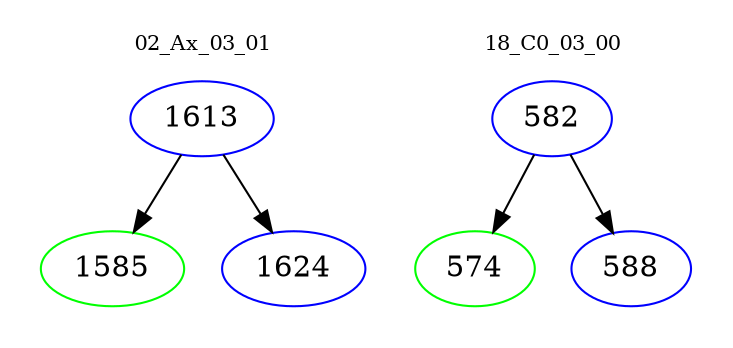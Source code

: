 digraph{
subgraph cluster_0 {
color = white
label = "02_Ax_03_01";
fontsize=10;
T0_1613 [label="1613", color="blue"]
T0_1613 -> T0_1585 [color="black"]
T0_1585 [label="1585", color="green"]
T0_1613 -> T0_1624 [color="black"]
T0_1624 [label="1624", color="blue"]
}
subgraph cluster_1 {
color = white
label = "18_C0_03_00";
fontsize=10;
T1_582 [label="582", color="blue"]
T1_582 -> T1_574 [color="black"]
T1_574 [label="574", color="green"]
T1_582 -> T1_588 [color="black"]
T1_588 [label="588", color="blue"]
}
}
